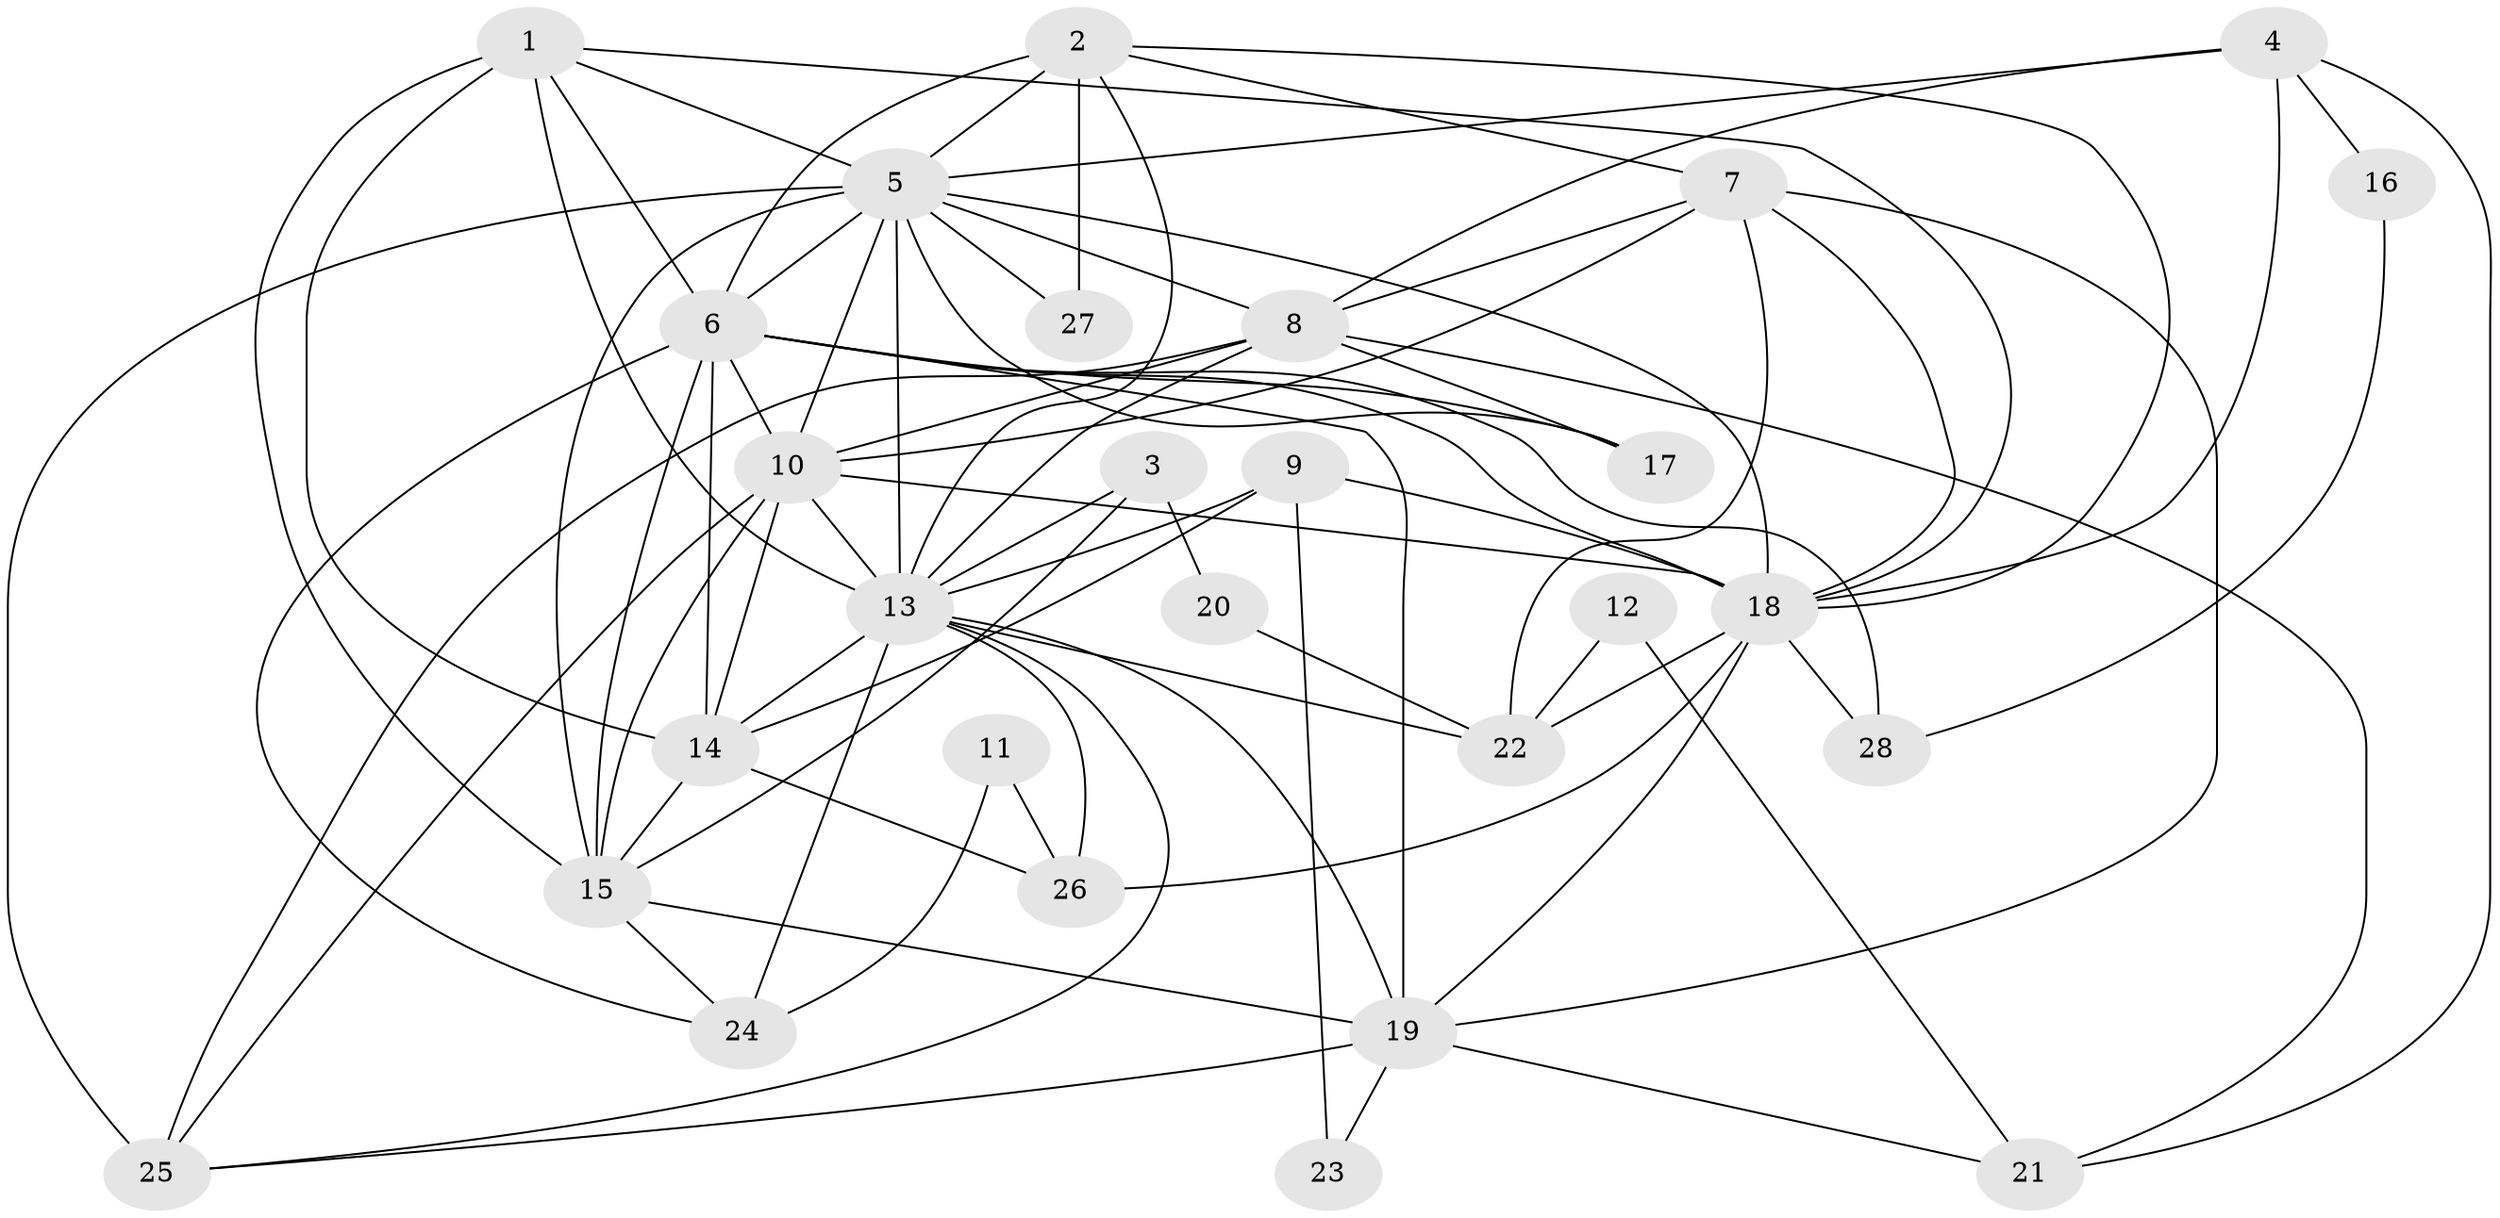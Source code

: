 // original degree distribution, {2: 0.11594202898550725, 5: 0.2028985507246377, 4: 0.2753623188405797, 6: 0.10144927536231885, 3: 0.2753623188405797, 7: 0.014492753623188406, 8: 0.014492753623188406}
// Generated by graph-tools (version 1.1) at 2025/50/03/04/25 22:50:56]
// undirected, 28 vertices, 79 edges
graph export_dot {
  node [color=gray90,style=filled];
  1;
  2;
  3;
  4;
  5;
  6;
  7;
  8;
  9;
  10;
  11;
  12;
  13;
  14;
  15;
  16;
  17;
  18;
  19;
  20;
  21;
  22;
  23;
  24;
  25;
  26;
  27;
  28;
  1 -- 5 [weight=1.0];
  1 -- 6 [weight=1.0];
  1 -- 13 [weight=2.0];
  1 -- 14 [weight=2.0];
  1 -- 15 [weight=1.0];
  1 -- 18 [weight=1.0];
  2 -- 5 [weight=1.0];
  2 -- 6 [weight=2.0];
  2 -- 7 [weight=1.0];
  2 -- 13 [weight=1.0];
  2 -- 18 [weight=1.0];
  2 -- 27 [weight=1.0];
  3 -- 13 [weight=2.0];
  3 -- 15 [weight=1.0];
  3 -- 20 [weight=1.0];
  4 -- 5 [weight=1.0];
  4 -- 8 [weight=1.0];
  4 -- 16 [weight=1.0];
  4 -- 18 [weight=1.0];
  4 -- 21 [weight=1.0];
  5 -- 6 [weight=1.0];
  5 -- 8 [weight=1.0];
  5 -- 10 [weight=1.0];
  5 -- 13 [weight=2.0];
  5 -- 15 [weight=2.0];
  5 -- 17 [weight=1.0];
  5 -- 18 [weight=1.0];
  5 -- 25 [weight=1.0];
  5 -- 27 [weight=1.0];
  6 -- 10 [weight=2.0];
  6 -- 14 [weight=1.0];
  6 -- 15 [weight=1.0];
  6 -- 17 [weight=2.0];
  6 -- 18 [weight=1.0];
  6 -- 19 [weight=2.0];
  6 -- 24 [weight=1.0];
  6 -- 28 [weight=1.0];
  7 -- 8 [weight=1.0];
  7 -- 10 [weight=1.0];
  7 -- 18 [weight=1.0];
  7 -- 19 [weight=1.0];
  7 -- 22 [weight=1.0];
  8 -- 10 [weight=1.0];
  8 -- 13 [weight=2.0];
  8 -- 17 [weight=1.0];
  8 -- 21 [weight=1.0];
  8 -- 25 [weight=1.0];
  9 -- 13 [weight=1.0];
  9 -- 14 [weight=1.0];
  9 -- 18 [weight=3.0];
  9 -- 23 [weight=1.0];
  10 -- 13 [weight=1.0];
  10 -- 14 [weight=3.0];
  10 -- 15 [weight=2.0];
  10 -- 18 [weight=1.0];
  10 -- 25 [weight=1.0];
  11 -- 24 [weight=1.0];
  11 -- 26 [weight=1.0];
  12 -- 21 [weight=1.0];
  12 -- 22 [weight=1.0];
  13 -- 14 [weight=1.0];
  13 -- 19 [weight=1.0];
  13 -- 22 [weight=1.0];
  13 -- 24 [weight=1.0];
  13 -- 25 [weight=1.0];
  13 -- 26 [weight=1.0];
  14 -- 15 [weight=2.0];
  14 -- 26 [weight=1.0];
  15 -- 19 [weight=1.0];
  15 -- 24 [weight=1.0];
  16 -- 28 [weight=1.0];
  18 -- 19 [weight=1.0];
  18 -- 22 [weight=1.0];
  18 -- 26 [weight=1.0];
  18 -- 28 [weight=1.0];
  19 -- 21 [weight=1.0];
  19 -- 23 [weight=1.0];
  19 -- 25 [weight=1.0];
  20 -- 22 [weight=1.0];
}
